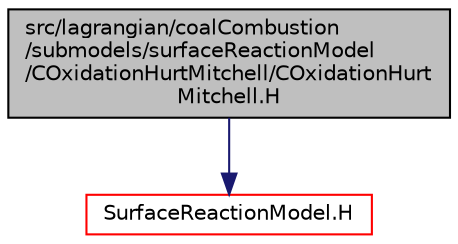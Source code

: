 digraph "src/lagrangian/coalCombustion/submodels/surfaceReactionModel/COxidationHurtMitchell/COxidationHurtMitchell.H"
{
  bgcolor="transparent";
  edge [fontname="Helvetica",fontsize="10",labelfontname="Helvetica",labelfontsize="10"];
  node [fontname="Helvetica",fontsize="10",shape=record];
  Node1 [label="src/lagrangian/coalCombustion\l/submodels/surfaceReactionModel\l/COxidationHurtMitchell/COxidationHurt\lMitchell.H",height=0.2,width=0.4,color="black", fillcolor="grey75", style="filled", fontcolor="black"];
  Node1 -> Node2 [color="midnightblue",fontsize="10",style="solid",fontname="Helvetica"];
  Node2 [label="SurfaceReactionModel.H",height=0.2,width=0.4,color="red",URL="$a07144.html"];
}
